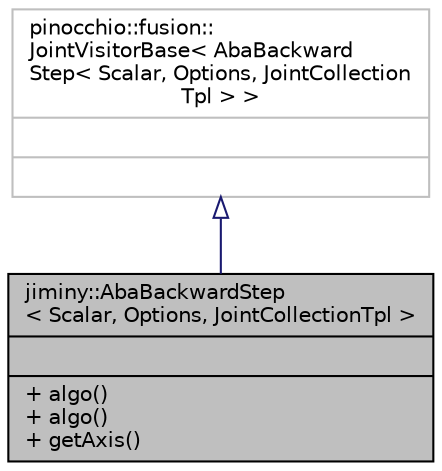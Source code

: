 digraph "jiminy::AbaBackwardStep&lt; Scalar, Options, JointCollectionTpl &gt;"
{
  edge [fontname="Helvetica",fontsize="10",labelfontname="Helvetica",labelfontsize="10"];
  node [fontname="Helvetica",fontsize="10",shape=record];
  Node2 [label="{jiminy::AbaBackwardStep\l\< Scalar, Options, JointCollectionTpl \>\n||+ algo()\l+ algo()\l+ getAxis()\l}",height=0.2,width=0.4,color="black", fillcolor="grey75", style="filled", fontcolor="black"];
  Node3 -> Node2 [dir="back",color="midnightblue",fontsize="10",style="solid",arrowtail="onormal",fontname="Helvetica"];
  Node3 [label="{pinocchio::fusion::\lJointVisitorBase\< AbaBackward\lStep\< Scalar, Options, JointCollection\lTpl \> \>\n||}",height=0.2,width=0.4,color="grey75", fillcolor="white", style="filled"];
}
